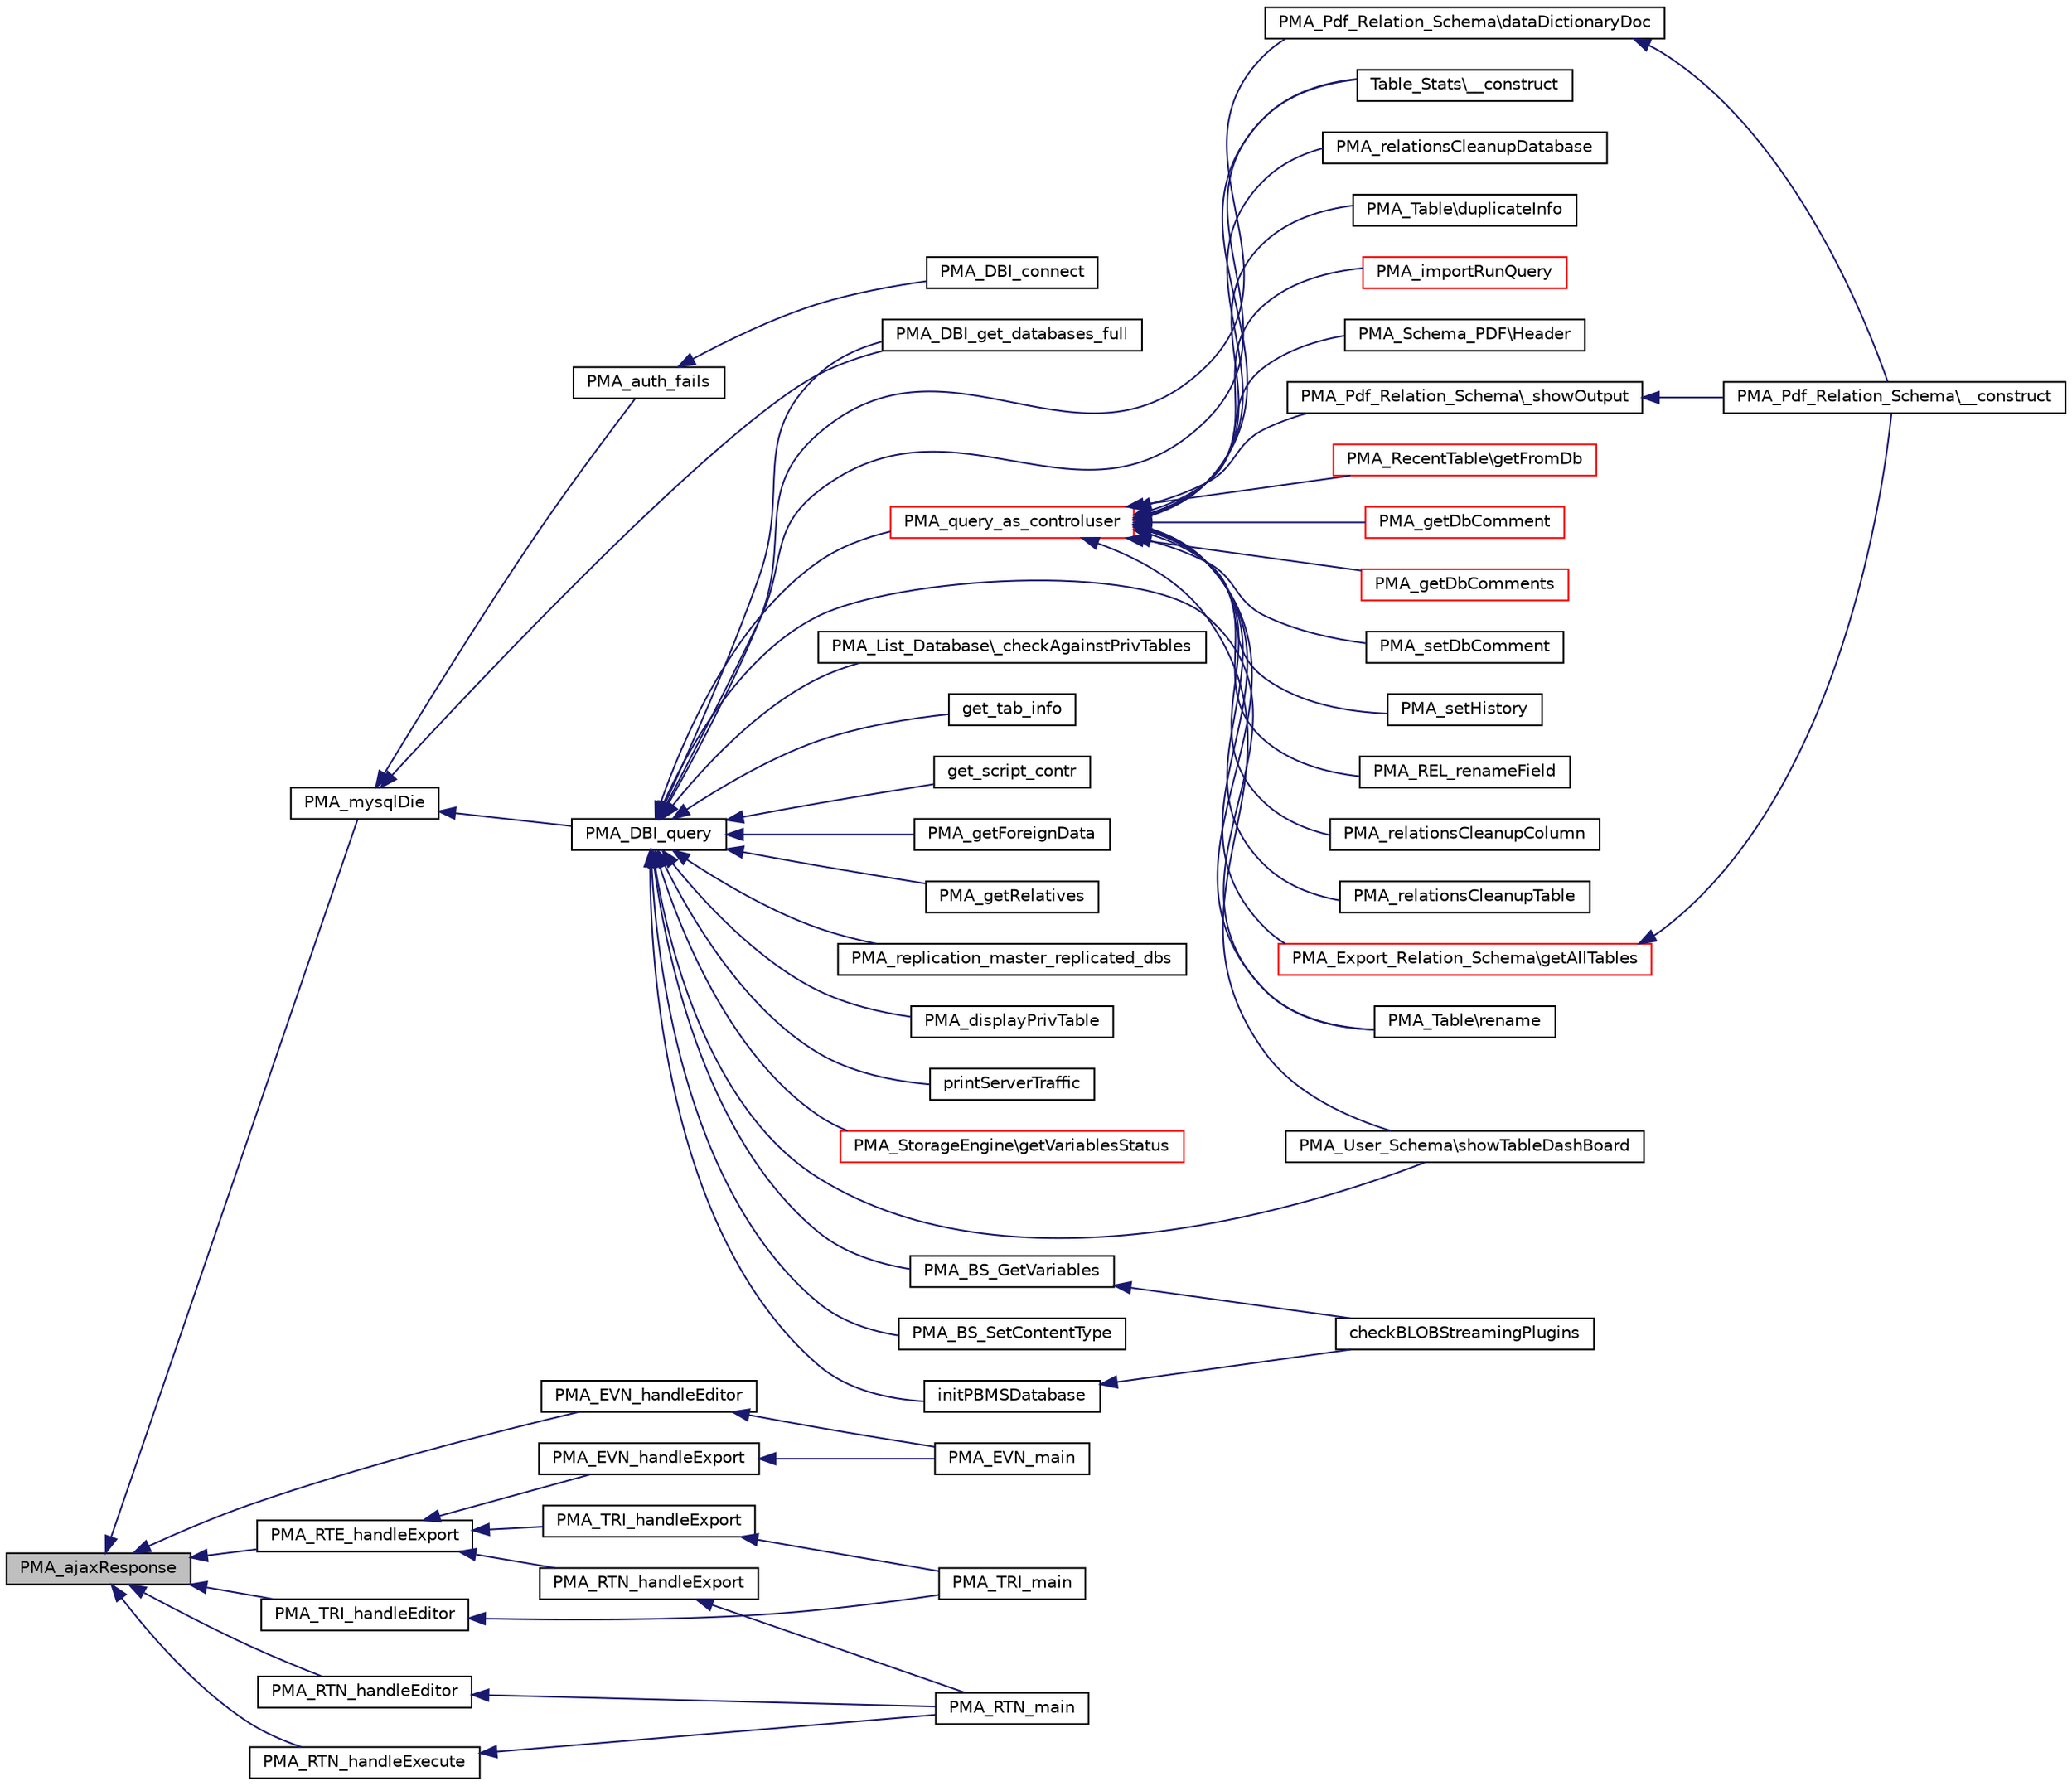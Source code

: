 digraph G
{
  edge [fontname="Helvetica",fontsize="10",labelfontname="Helvetica",labelfontsize="10"];
  node [fontname="Helvetica",fontsize="10",shape=record];
  rankdir="LR";
  Node1 [label="PMA_ajaxResponse",height=0.2,width=0.4,color="black", fillcolor="grey75", style="filled" fontcolor="black"];
  Node1 -> Node2 [dir="back",color="midnightblue",fontsize="10",style="solid",fontname="Helvetica"];
  Node2 [label="PMA_mysqlDie",height=0.2,width=0.4,color="black", fillcolor="white", style="filled",URL="$common_8lib_8php.html#a4b5abc57e204c6266283131d03f66395",tooltip="Displays a MySQL error message in the right frame."];
  Node2 -> Node3 [dir="back",color="midnightblue",fontsize="10",style="solid",fontname="Helvetica"];
  Node3 [label="PMA_auth_fails",height=0.2,width=0.4,color="black", fillcolor="white", style="filled",URL="$config_8auth_8lib_8php.html#a29189416351efab06c47b2b9bf24e082",tooltip="User is not allowed to login to MySQL -&gt; authentication failed."];
  Node3 -> Node4 [dir="back",color="midnightblue",fontsize="10",style="solid",fontname="Helvetica"];
  Node4 [label="PMA_DBI_connect",height=0.2,width=0.4,color="black", fillcolor="white", style="filled",URL="$drizzle_8dbi_8lib_8php.html#a741e14fe7c5140e6bc11bbecb57336f3",tooltip="connects to the database server"];
  Node2 -> Node5 [dir="back",color="midnightblue",fontsize="10",style="solid",fontname="Helvetica"];
  Node5 [label="PMA_DBI_query",height=0.2,width=0.4,color="black", fillcolor="white", style="filled",URL="$database__interface_8lib_8php.html#ab439cded0e18a60e731e76aa4567c089",tooltip="runs a query"];
  Node5 -> Node6 [dir="back",color="midnightblue",fontsize="10",style="solid",fontname="Helvetica"];
  Node6 [label="initPBMSDatabase",height=0.2,width=0.4,color="black", fillcolor="white", style="filled",URL="$blobstreaming_8lib_8php.html#a00d96bd6ccb9d88c559774919ba5fac3",tooltip="Initializes PBMS database."];
  Node6 -> Node7 [dir="back",color="midnightblue",fontsize="10",style="solid",fontname="Helvetica"];
  Node7 [label="checkBLOBStreamingPlugins",height=0.2,width=0.4,color="black", fillcolor="white", style="filled",URL="$blobstreaming_8lib_8php.html#a36f2035b1d0ef8004c6611a598487e41",tooltip="checks whether the necessary plugins for BLOBStreaming exist"];
  Node5 -> Node8 [dir="back",color="midnightblue",fontsize="10",style="solid",fontname="Helvetica"];
  Node8 [label="PMA_BS_GetVariables",height=0.2,width=0.4,color="black", fillcolor="white", style="filled",URL="$blobstreaming_8lib_8php.html#a1c1ad70ae2918605181787b39442ad12",tooltip="returns a list of BLOBStreaming variables used by MySQL"];
  Node8 -> Node7 [dir="back",color="midnightblue",fontsize="10",style="solid",fontname="Helvetica"];
  Node5 -> Node9 [dir="back",color="midnightblue",fontsize="10",style="solid",fontname="Helvetica"];
  Node9 [label="PMA_BS_SetContentType",height=0.2,width=0.4,color="black", fillcolor="white", style="filled",URL="$blobstreaming_8lib_8php.html#a1524ce4d7f48e05196319469201f1063"];
  Node5 -> Node10 [dir="back",color="midnightblue",fontsize="10",style="solid",fontname="Helvetica"];
  Node10 [label="PMA_DBI_get_databases_full",height=0.2,width=0.4,color="black", fillcolor="white", style="filled",URL="$database__interface_8lib_8php.html#a4b15b983bcb99fa22499c95a4df73c5e",tooltip="returns array with databases containing extended infos about them"];
  Node5 -> Node11 [dir="back",color="midnightblue",fontsize="10",style="solid",fontname="Helvetica"];
  Node11 [label="Table_Stats\\__construct",height=0.2,width=0.4,color="black", fillcolor="white", style="filled",URL="$classTable__Stats.html#a9434b856824f1e3edd57ef9ffe4e83bb",tooltip="The &quot;Table_Stats&quot; constructor."];
  Node5 -> Node12 [dir="back",color="midnightblue",fontsize="10",style="solid",fontname="Helvetica"];
  Node12 [label="PMA_List_Database\\_checkAgainstPrivTables",height=0.2,width=0.4,color="black", fillcolor="white", style="filled",URL="$classPMA__List__Database.html#a08842f1c00c48f46cd7a9cec0883868f",tooltip="this is just a backup, if all is fine this can be deleted later"];
  Node5 -> Node13 [dir="back",color="midnightblue",fontsize="10",style="solid",fontname="Helvetica"];
  Node13 [label="PMA_Pdf_Relation_Schema\\dataDictionaryDoc",height=0.2,width=0.4,color="black", fillcolor="white", style="filled",URL="$classPMA__Pdf__Relation__Schema.html#a38d2ab67dfa62392e8de96f0b970ec73"];
  Node13 -> Node14 [dir="back",color="midnightblue",fontsize="10",style="solid",fontname="Helvetica"];
  Node14 [label="PMA_Pdf_Relation_Schema\\__construct",height=0.2,width=0.4,color="black", fillcolor="white", style="filled",URL="$classPMA__Pdf__Relation__Schema.html#a5b2a26f3a186d05138ba4fe54d1e161e",tooltip="The &quot;PMA_Pdf_Relation_Schema&quot; constructor."];
  Node5 -> Node15 [dir="back",color="midnightblue",fontsize="10",style="solid",fontname="Helvetica"];
  Node15 [label="get_tab_info",height=0.2,width=0.4,color="black", fillcolor="white", style="filled",URL="$pmd__common_8php.html#a6fd09d8875ac4f09f8d60e91c66711c5",tooltip="retrieves table column info"];
  Node5 -> Node16 [dir="back",color="midnightblue",fontsize="10",style="solid",fontname="Helvetica"];
  Node16 [label="get_script_contr",height=0.2,width=0.4,color="black", fillcolor="white", style="filled",URL="$pmd__common_8php.html#a32ba95a5c7b876a678b15067b6c003fc",tooltip="returns JavaScript code for intializing vars"];
  Node5 -> Node17 [dir="back",color="midnightblue",fontsize="10",style="solid",fontname="Helvetica"];
  Node17 [label="PMA_query_as_controluser",height=0.2,width=0.4,color="red", fillcolor="white", style="filled",URL="$relation_8lib_8php.html#ab6d57b38824545d660dcfcd4c864a177",tooltip="Executes a query as controluser if possible, otherwise as normal user."];
  Node17 -> Node11 [dir="back",color="midnightblue",fontsize="10",style="solid",fontname="Helvetica"];
  Node17 -> Node18 [dir="back",color="midnightblue",fontsize="10",style="solid",fontname="Helvetica"];
  Node18 [label="PMA_Export_Relation_Schema\\getAllTables",height=0.2,width=0.4,color="red", fillcolor="white", style="filled",URL="$classPMA__Export__Relation__Schema.html#a172c4334b67ef18111d57f48507d026f",tooltip="get all tables involved or included in page"];
  Node18 -> Node14 [dir="back",color="midnightblue",fontsize="10",style="solid",fontname="Helvetica"];
  Node17 -> Node19 [dir="back",color="midnightblue",fontsize="10",style="solid",fontname="Helvetica"];
  Node19 [label="PMA_importRunQuery",height=0.2,width=0.4,color="red", fillcolor="white", style="filled",URL="$import_8lib_8php.html#a9893da01720eb7c0e987a33b4f3054f0",tooltip="Runs query inside import buffer."];
  Node17 -> Node20 [dir="back",color="midnightblue",fontsize="10",style="solid",fontname="Helvetica"];
  Node20 [label="PMA_Schema_PDF\\Header",height=0.2,width=0.4,color="black", fillcolor="white", style="filled",URL="$classPMA__Schema__PDF.html#aefdd44d7af2b60a0cfd597786c6bb1d1",tooltip="This method is used to render the page header."];
  Node17 -> Node21 [dir="back",color="midnightblue",fontsize="10",style="solid",fontname="Helvetica"];
  Node21 [label="PMA_Pdf_Relation_Schema\\_showOutput",height=0.2,width=0.4,color="black", fillcolor="white", style="filled",URL="$classPMA__Pdf__Relation__Schema.html#a0fc2774fb17e71b884effff244a96163",tooltip="Ouputs the PDF document to a file or sends the output to browser."];
  Node21 -> Node14 [dir="back",color="midnightblue",fontsize="10",style="solid",fontname="Helvetica"];
  Node17 -> Node22 [dir="back",color="midnightblue",fontsize="10",style="solid",fontname="Helvetica"];
  Node22 [label="PMA_RecentTable\\getFromDb",height=0.2,width=0.4,color="red", fillcolor="white", style="filled",URL="$classPMA__RecentTable.html#a9e46f8227b8c9cb921c57ffb5dcf4547",tooltip="Returns recently used tables from phpMyAdmin database."];
  Node17 -> Node23 [dir="back",color="midnightblue",fontsize="10",style="solid",fontname="Helvetica"];
  Node23 [label="PMA_getDbComment",height=0.2,width=0.4,color="red", fillcolor="white", style="filled",URL="$relation_8lib_8php.html#a43f8f6b5eca75feb1cab89ce95ac0e6b",tooltip="Gets the comment for a db."];
  Node17 -> Node24 [dir="back",color="midnightblue",fontsize="10",style="solid",fontname="Helvetica"];
  Node24 [label="PMA_getDbComments",height=0.2,width=0.4,color="red", fillcolor="white", style="filled",URL="$relation_8lib_8php.html#aa5b4777cd4f1dd8e90d161257582fc08",tooltip="Gets the comment for a db."];
  Node17 -> Node25 [dir="back",color="midnightblue",fontsize="10",style="solid",fontname="Helvetica"];
  Node25 [label="PMA_setDbComment",height=0.2,width=0.4,color="black", fillcolor="white", style="filled",URL="$relation_8lib_8php.html#a8b9b6286d6f78be9874ff5763065cd7d",tooltip="Set a database comment to a certain value."];
  Node17 -> Node26 [dir="back",color="midnightblue",fontsize="10",style="solid",fontname="Helvetica"];
  Node26 [label="PMA_setHistory",height=0.2,width=0.4,color="black", fillcolor="white", style="filled",URL="$relation_8lib_8php.html#a3da899c56e80de271d53875a82d20ffb",tooltip="Set a SQL history entry."];
  Node17 -> Node27 [dir="back",color="midnightblue",fontsize="10",style="solid",fontname="Helvetica"];
  Node27 [label="PMA_REL_renameField",height=0.2,width=0.4,color="black", fillcolor="white", style="filled",URL="$relation_8lib_8php.html#aaa50183486665df0d231e247b4ab0a8f",tooltip="Rename a field in relation tables."];
  Node17 -> Node28 [dir="back",color="midnightblue",fontsize="10",style="solid",fontname="Helvetica"];
  Node28 [label="PMA_relationsCleanupColumn",height=0.2,width=0.4,color="black", fillcolor="white", style="filled",URL="$relation__cleanup_8lib_8php.html#ab2f43f4ce21a2a95d2d16f8e150fd9eb",tooltip="Cleanu column related relation stuff."];
  Node17 -> Node29 [dir="back",color="midnightblue",fontsize="10",style="solid",fontname="Helvetica"];
  Node29 [label="PMA_relationsCleanupTable",height=0.2,width=0.4,color="black", fillcolor="white", style="filled",URL="$relation__cleanup_8lib_8php.html#a46d7e71842c56b58cc0dbc58c453cd92",tooltip="Cleanup table related relation stuff."];
  Node17 -> Node30 [dir="back",color="midnightblue",fontsize="10",style="solid",fontname="Helvetica"];
  Node30 [label="PMA_relationsCleanupDatabase",height=0.2,width=0.4,color="black", fillcolor="white", style="filled",URL="$relation__cleanup_8lib_8php.html#ad9bc98e0f39003b97e4c43f0cd6068c5",tooltip="Cleanup database related relation stuff."];
  Node17 -> Node31 [dir="back",color="midnightblue",fontsize="10",style="solid",fontname="Helvetica"];
  Node31 [label="PMA_Table\\duplicateInfo",height=0.2,width=0.4,color="black", fillcolor="white", style="filled",URL="$classPMA__Table.html#ab3c817c10962dbd3e73218999d1aa700",tooltip="Inserts existing entries in a PMA_* table by reading a value from an old entry."];
  Node17 -> Node32 [dir="back",color="midnightblue",fontsize="10",style="solid",fontname="Helvetica"];
  Node32 [label="PMA_Table\\rename",height=0.2,width=0.4,color="black", fillcolor="white", style="filled",URL="$classPMA__Table.html#a3ca6ed1ed1646799aa43a7ae9612b739",tooltip="renames table"];
  Node17 -> Node33 [dir="back",color="midnightblue",fontsize="10",style="solid",fontname="Helvetica"];
  Node33 [label="PMA_User_Schema\\showTableDashBoard",height=0.2,width=0.4,color="black", fillcolor="white", style="filled",URL="$classPMA__User__Schema.html#a25bb38512ae5dbf3ab57cb3b86206d1c",tooltip="A dashboard is displayed to AutoLayout the position of tables `users` can drag n drop the tables and ..."];
  Node5 -> Node34 [dir="back",color="midnightblue",fontsize="10",style="solid",fontname="Helvetica"];
  Node34 [label="PMA_getForeignData",height=0.2,width=0.4,color="black", fillcolor="white", style="filled",URL="$relation_8lib_8php.html#a3d88adc7fba312fe26b3ef82225a5fdd",tooltip="Gets foreign keys in preparation for a drop-down selector."];
  Node5 -> Node35 [dir="back",color="midnightblue",fontsize="10",style="solid",fontname="Helvetica"];
  Node35 [label="PMA_getRelatives",height=0.2,width=0.4,color="black", fillcolor="white", style="filled",URL="$relation_8lib_8php.html#a72a8be8808efce25ad524b9f28fe4625",tooltip="Finds all related tables."];
  Node5 -> Node36 [dir="back",color="midnightblue",fontsize="10",style="solid",fontname="Helvetica"];
  Node36 [label="PMA_replication_master_replicated_dbs",height=0.2,width=0.4,color="black", fillcolor="white", style="filled",URL="$replication_8inc_8php.html#a1cf2dc832340ebe981fd5bcb492b1b76",tooltip="Get list of replicated databases on master server."];
  Node5 -> Node37 [dir="back",color="midnightblue",fontsize="10",style="solid",fontname="Helvetica"];
  Node37 [label="PMA_displayPrivTable",height=0.2,width=0.4,color="black", fillcolor="white", style="filled",URL="$server__privileges_8php.html#a1fba97ee0994c3e0dc4f5793d66ea515",tooltip="Displays the privileges form table."];
  Node5 -> Node38 [dir="back",color="midnightblue",fontsize="10",style="solid",fontname="Helvetica"];
  Node38 [label="printServerTraffic",height=0.2,width=0.4,color="black", fillcolor="white", style="filled",URL="$server__status_8php.html#abfe999235a56a874471934cd49e1598d"];
  Node5 -> Node39 [dir="back",color="midnightblue",fontsize="10",style="solid",fontname="Helvetica"];
  Node39 [label="PMA_StorageEngine\\getVariablesStatus",height=0.2,width=0.4,color="red", fillcolor="white", style="filled",URL="$classPMA__StorageEngine.html#a6a1fd75e8900b993c5da16ab45495f9d",tooltip="returns array with detailed info about engine specific server variables"];
  Node5 -> Node32 [dir="back",color="midnightblue",fontsize="10",style="solid",fontname="Helvetica"];
  Node5 -> Node33 [dir="back",color="midnightblue",fontsize="10",style="solid",fontname="Helvetica"];
  Node2 -> Node10 [dir="back",color="midnightblue",fontsize="10",style="solid",fontname="Helvetica"];
  Node1 -> Node40 [dir="back",color="midnightblue",fontsize="10",style="solid",fontname="Helvetica"];
  Node40 [label="PMA_EVN_handleEditor",height=0.2,width=0.4,color="black", fillcolor="white", style="filled",URL="$rte__events_8lib_8php.html#a9eb0f568d20bcb34761a1862b658d094",tooltip="Handles editor requests for adding or editing an item."];
  Node40 -> Node41 [dir="back",color="midnightblue",fontsize="10",style="solid",fontname="Helvetica"];
  Node41 [label="PMA_EVN_main",height=0.2,width=0.4,color="black", fillcolor="white", style="filled",URL="$rte__events_8lib_8php.html#a32e646576e5c66cfc0172efe82baedd3",tooltip="Main function for the events functionality."];
  Node1 -> Node42 [dir="back",color="midnightblue",fontsize="10",style="solid",fontname="Helvetica"];
  Node42 [label="PMA_RTE_handleExport",height=0.2,width=0.4,color="black", fillcolor="white", style="filled",URL="$rte__export_8lib_8php.html#ab3567889d02e8f191e4ee9c499c54e3c",tooltip="This function is called from one of the other functions in this file and it completes the handling of..."];
  Node42 -> Node43 [dir="back",color="midnightblue",fontsize="10",style="solid",fontname="Helvetica"];
  Node43 [label="PMA_EVN_handleExport",height=0.2,width=0.4,color="black", fillcolor="white", style="filled",URL="$rte__export_8lib_8php.html#a589ae6f57ecce8d64739631484068029",tooltip="If necessary, prepares event information and passes it to PMA_RTE_handleExport() for the actual expor..."];
  Node43 -> Node41 [dir="back",color="midnightblue",fontsize="10",style="solid",fontname="Helvetica"];
  Node42 -> Node44 [dir="back",color="midnightblue",fontsize="10",style="solid",fontname="Helvetica"];
  Node44 [label="PMA_RTN_handleExport",height=0.2,width=0.4,color="black", fillcolor="white", style="filled",URL="$rte__export_8lib_8php.html#a120fd6c37639589a9356f679f7b371dd",tooltip="If necessary, prepares routine information and passes it to PMA_RTE_handleExport() for the actual exp..."];
  Node44 -> Node45 [dir="back",color="midnightblue",fontsize="10",style="solid",fontname="Helvetica"];
  Node45 [label="PMA_RTN_main",height=0.2,width=0.4,color="black", fillcolor="white", style="filled",URL="$rte__routines_8lib_8php.html#a82a7cafa80bbc1f971939fd5ddc169fc",tooltip="Main function for the routines functionality."];
  Node42 -> Node46 [dir="back",color="midnightblue",fontsize="10",style="solid",fontname="Helvetica"];
  Node46 [label="PMA_TRI_handleExport",height=0.2,width=0.4,color="black", fillcolor="white", style="filled",URL="$rte__export_8lib_8php.html#aac1c2a5a116fe39e5c6e2c4ce5e09edc",tooltip="If necessary, prepares trigger information and passes it to PMA_RTE_handleExport() for the actual exp..."];
  Node46 -> Node47 [dir="back",color="midnightblue",fontsize="10",style="solid",fontname="Helvetica"];
  Node47 [label="PMA_TRI_main",height=0.2,width=0.4,color="black", fillcolor="white", style="filled",URL="$rte__triggers_8lib_8php.html#a9718500ed4111c7d22990addfe65b205",tooltip="Main function for the triggers functionality."];
  Node1 -> Node48 [dir="back",color="midnightblue",fontsize="10",style="solid",fontname="Helvetica"];
  Node48 [label="PMA_RTN_handleEditor",height=0.2,width=0.4,color="black", fillcolor="white", style="filled",URL="$rte__routines_8lib_8php.html#a5984f0f939595e2946293d251a03e095",tooltip="Handles editor requests for adding or editing an item."];
  Node48 -> Node45 [dir="back",color="midnightblue",fontsize="10",style="solid",fontname="Helvetica"];
  Node1 -> Node49 [dir="back",color="midnightblue",fontsize="10",style="solid",fontname="Helvetica"];
  Node49 [label="PMA_RTN_handleExecute",height=0.2,width=0.4,color="black", fillcolor="white", style="filled",URL="$rte__routines_8lib_8php.html#ac32716fc36f9d698b0469448d389f417",tooltip="Handles requests for executing a routine."];
  Node49 -> Node45 [dir="back",color="midnightblue",fontsize="10",style="solid",fontname="Helvetica"];
  Node1 -> Node50 [dir="back",color="midnightblue",fontsize="10",style="solid",fontname="Helvetica"];
  Node50 [label="PMA_TRI_handleEditor",height=0.2,width=0.4,color="black", fillcolor="white", style="filled",URL="$rte__triggers_8lib_8php.html#a1510d564284e1ac5013e2ce2a89a555a",tooltip="Handles editor requests for adding or editing an item."];
  Node50 -> Node47 [dir="back",color="midnightblue",fontsize="10",style="solid",fontname="Helvetica"];
}
